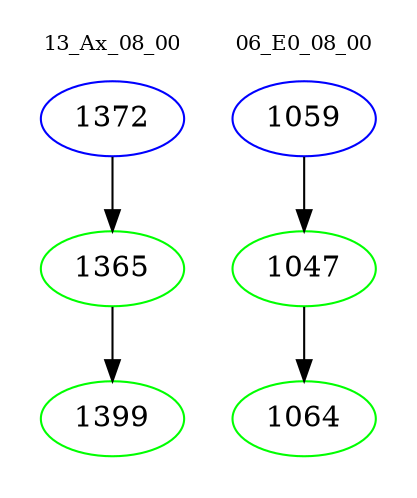 digraph{
subgraph cluster_0 {
color = white
label = "13_Ax_08_00";
fontsize=10;
T0_1372 [label="1372", color="blue"]
T0_1372 -> T0_1365 [color="black"]
T0_1365 [label="1365", color="green"]
T0_1365 -> T0_1399 [color="black"]
T0_1399 [label="1399", color="green"]
}
subgraph cluster_1 {
color = white
label = "06_E0_08_00";
fontsize=10;
T1_1059 [label="1059", color="blue"]
T1_1059 -> T1_1047 [color="black"]
T1_1047 [label="1047", color="green"]
T1_1047 -> T1_1064 [color="black"]
T1_1064 [label="1064", color="green"]
}
}
